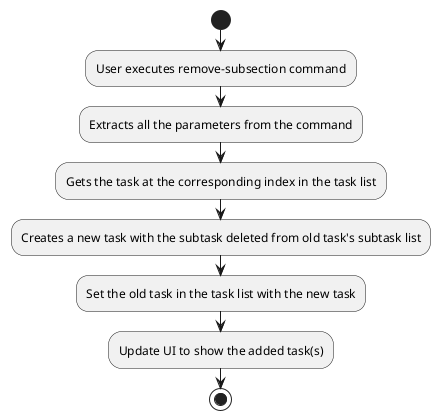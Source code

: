 @startuml
start
:User executes remove-subsection command;

:Extracts all the parameters from the command;

:Gets the task at the corresponding index in the task list;

:Creates a new task with the subtask deleted from old task's subtask list;

:Set the old task in the task list with the new task;

:Update UI to show the added task(s);
stop
@enduml